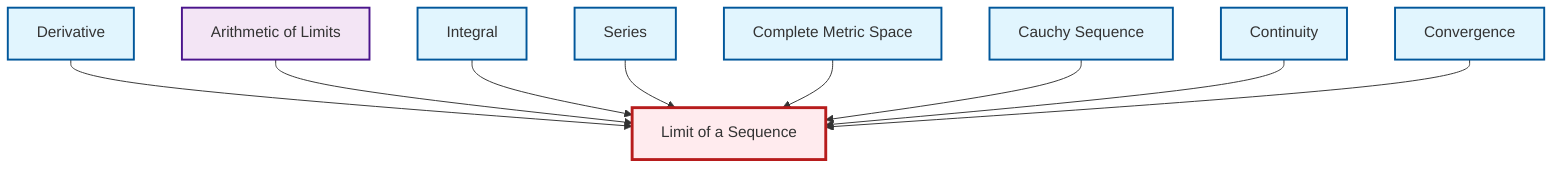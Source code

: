 graph TD
    classDef definition fill:#e1f5fe,stroke:#01579b,stroke-width:2px
    classDef theorem fill:#f3e5f5,stroke:#4a148c,stroke-width:2px
    classDef axiom fill:#fff3e0,stroke:#e65100,stroke-width:2px
    classDef example fill:#e8f5e9,stroke:#1b5e20,stroke-width:2px
    classDef current fill:#ffebee,stroke:#b71c1c,stroke-width:3px
    def-convergence["Convergence"]:::definition
    thm-limit-arithmetic["Arithmetic of Limits"]:::theorem
    def-derivative["Derivative"]:::definition
    def-limit["Limit of a Sequence"]:::definition
    def-cauchy-sequence["Cauchy Sequence"]:::definition
    def-series["Series"]:::definition
    def-integral["Integral"]:::definition
    def-complete-metric-space["Complete Metric Space"]:::definition
    def-continuity["Continuity"]:::definition
    def-derivative --> def-limit
    thm-limit-arithmetic --> def-limit
    def-integral --> def-limit
    def-series --> def-limit
    def-complete-metric-space --> def-limit
    def-cauchy-sequence --> def-limit
    def-continuity --> def-limit
    def-convergence --> def-limit
    class def-limit current